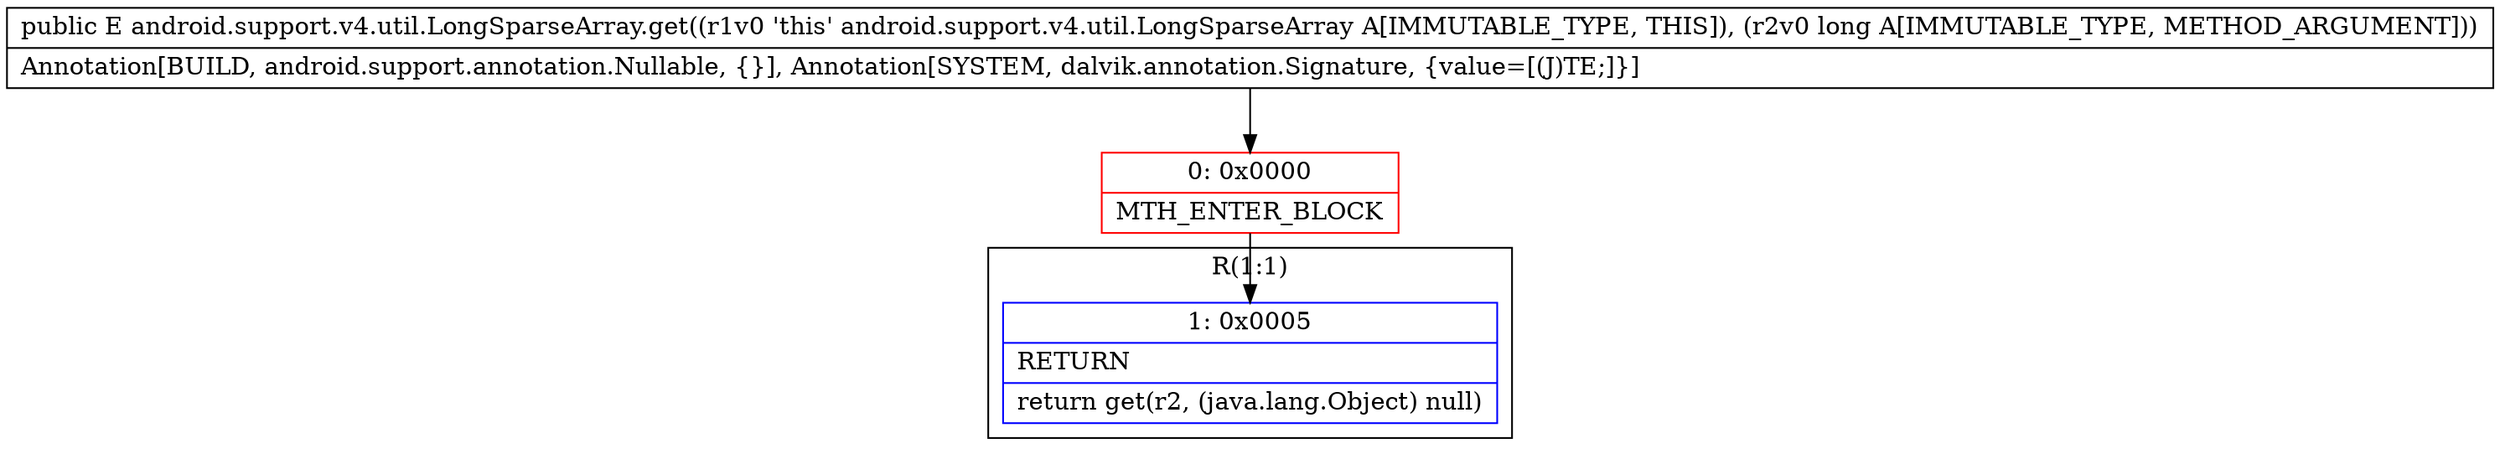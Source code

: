 digraph "CFG forandroid.support.v4.util.LongSparseArray.get(J)Ljava\/lang\/Object;" {
subgraph cluster_Region_2060103727 {
label = "R(1:1)";
node [shape=record,color=blue];
Node_1 [shape=record,label="{1\:\ 0x0005|RETURN\l|return get(r2, (java.lang.Object) null)\l}"];
}
Node_0 [shape=record,color=red,label="{0\:\ 0x0000|MTH_ENTER_BLOCK\l}"];
MethodNode[shape=record,label="{public E android.support.v4.util.LongSparseArray.get((r1v0 'this' android.support.v4.util.LongSparseArray A[IMMUTABLE_TYPE, THIS]), (r2v0 long A[IMMUTABLE_TYPE, METHOD_ARGUMENT]))  | Annotation[BUILD, android.support.annotation.Nullable, \{\}], Annotation[SYSTEM, dalvik.annotation.Signature, \{value=[(J)TE;]\}]\l}"];
MethodNode -> Node_0;
Node_0 -> Node_1;
}


